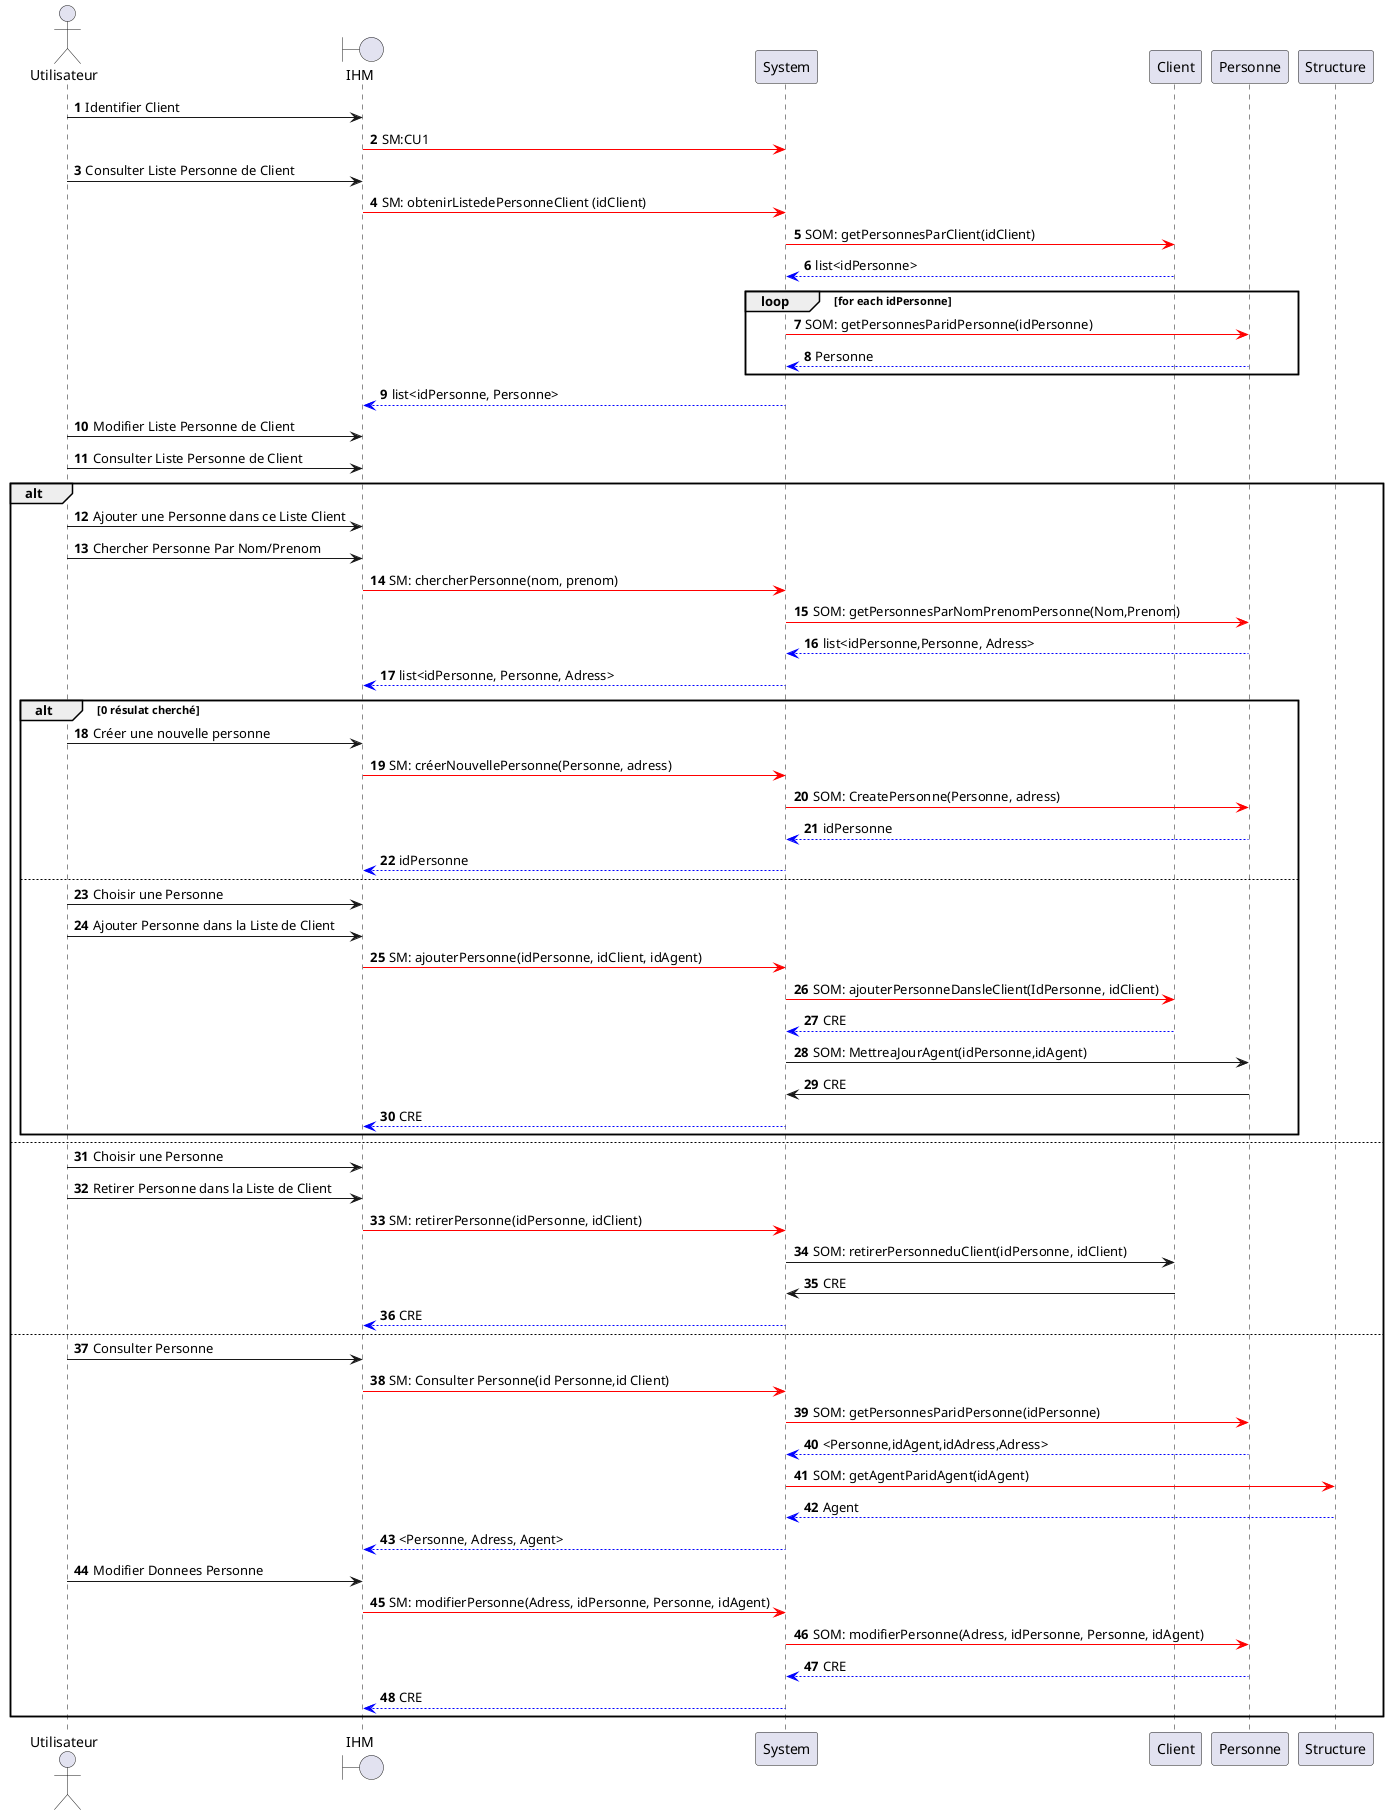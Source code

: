 @startuml

actor Utilisateur as U
boundary IHM as I
participant System as S
participant Client as C
participant Personne as P
participant Structure as Str

'在personne和Contact之间添加一个association 来储存最后一个modifier/ajouter 的Contact的Id
autonumber

U->I: Identifier Client
    I-[#red]>S: SM:CU1

U->I: Consulter Liste Personne de Client
    I-[#red]>S: SM: obtenirListedePersonneClient (idClient)
        S-[#red]>C: SOM: getPersonnesParClient(idClient)
        C-[#0000FF]->S: list<idPersonne>
        loop for each idPersonne
        S-[#red]>P: SOM: getPersonnesParidPersonne(idPersonne)
        P-[#0000FF]->S: Personne
        end

    S-[#0000FF]->I: list<idPersonne, Personne>


U->I: Modifier Liste Personne de Client
U->I: Consulter Liste Personne de Client
alt
    U->I: Ajouter une Personne dans ce Liste Client

    U->I: Chercher Personne Par Nom/Prenom
        I-[#red]>S: SM: chercherPersonne(nom, prenom)
            S-[#red]>P: SOM: getPersonnesParNomPrenomPersonne(Nom,Prenom)
            P-[#0000FF]->S: list<idPersonne,Personne, Adress>
        S-[#0000FF]->I: list<idPersonne, Personne, Adress>
    alt  0 résulat cherché
    U->I: Créer une nouvelle personne
        I-[#red]>S: SM: créerNouvellePersonne(Personne, adress)
                S-[#red]>P: SOM: CreatePersonne(Personne, adress)
                P-[#0000FF]->S: idPersonne
        S-[#0000FF]->I: idPersonne
    else
    U->I: Choisir une Personne

    U->I: Ajouter Personne dans la Liste de Client
        I-[#red]>S: SM: ajouterPersonne(idPersonne, idClient, idAgent)
            S-[#red]>C: SOM: ajouterPersonneDansleClient(IdPersonne, idClient)
            C-[#0000FF]->S: CRE
            S->P: SOM: MettreaJourAgent(idPersonne,idAgent)
            P->S: CRE
        S-[#0000FF]->I: CRE
    end
else
    U->I: Choisir une Personne
    U->I: Retirer Personne dans la Liste de Client
        I-[#red]>S: SM: retirerPersonne(idPersonne, idClient)
            S->C: SOM: retirerPersonneduClient(idPersonne, idClient)
            C->S: CRE
        S-[#0000FF]->I: CRE
else
    U->I: Consulter Personne
        I-[#red]>S: SM: Consulter Personne(id Personne,id Client)
            S-[#red]>P: SOM: getPersonnesParidPersonne(idPersonne)
            P-[#0000FF]->S: <Personne,idAgent,idAdress,Adress>
            S-[#red]>Str: SOM: getAgentParidAgent(idAgent)
            Str-[#0000FF]->S: Agent
        S-[#0000FF]->I: <Personne, Adress, Agent>
    U->I: Modifier Donnees Personne
        I-[#red]>S: SM: modifierPersonne(Adress, idPersonne, Personne, idAgent)
            S-[#red]>P: SOM: modifierPersonne(Adress, idPersonne, Personne, idAgent)
            P-[#0000FF]->S: CRE
        S-[#0000FF]->I: CRE
end
@enduml
